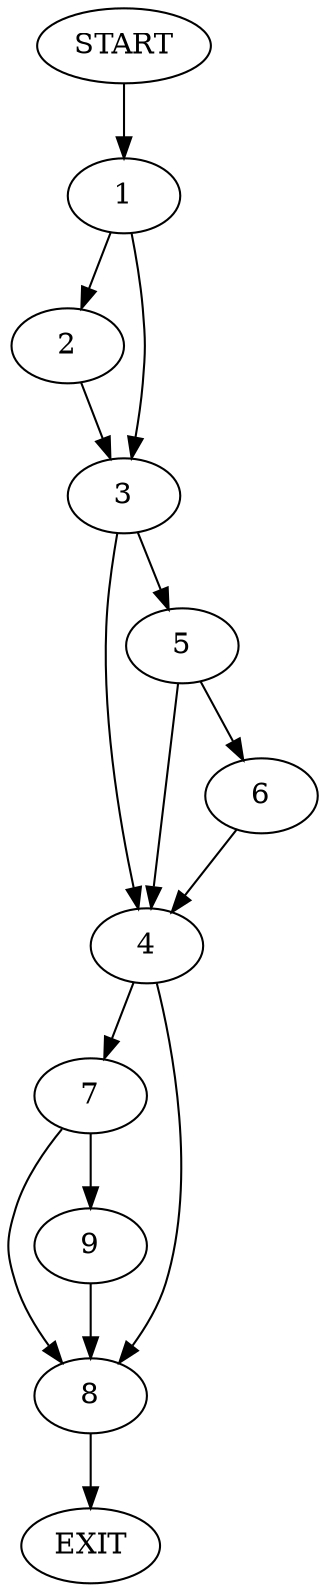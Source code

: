 digraph {
0 [label="START"]
10 [label="EXIT"]
0 -> 1
1 -> 2
1 -> 3
2 -> 3
3 -> 4
3 -> 5
5 -> 4
5 -> 6
4 -> 7
4 -> 8
6 -> 4
8 -> 10
7 -> 9
7 -> 8
9 -> 8
}
